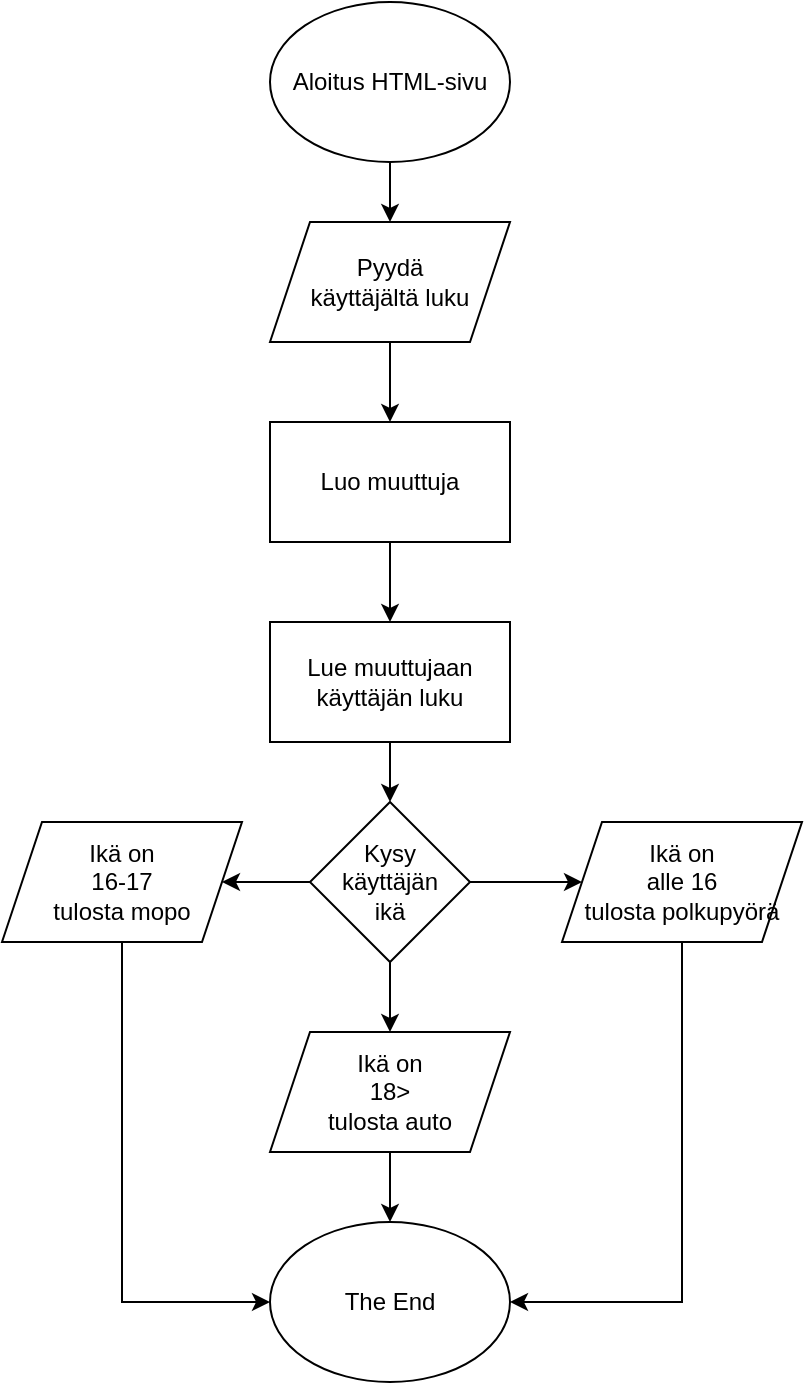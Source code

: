 <mxfile version="22.0.8" type="github">
  <diagram name="Sivu-1" id="jNaYSMbeP0Z_qt4pjJCi">
    <mxGraphModel dx="906" dy="773" grid="1" gridSize="10" guides="1" tooltips="1" connect="1" arrows="1" fold="1" page="1" pageScale="1" pageWidth="827" pageHeight="1169" math="0" shadow="0">
      <root>
        <mxCell id="0" />
        <mxCell id="1" parent="0" />
        <mxCell id="fHiISs76fz-oC04-sptV-9" value="" style="edgeStyle=orthogonalEdgeStyle;rounded=0;orthogonalLoop=1;jettySize=auto;html=1;" edge="1" parent="1" source="fHiISs76fz-oC04-sptV-1" target="fHiISs76fz-oC04-sptV-2">
          <mxGeometry relative="1" as="geometry" />
        </mxCell>
        <mxCell id="fHiISs76fz-oC04-sptV-1" value="Aloitus HTML-sivu" style="ellipse;whiteSpace=wrap;html=1;" vertex="1" parent="1">
          <mxGeometry x="354" y="10" width="120" height="80" as="geometry" />
        </mxCell>
        <mxCell id="fHiISs76fz-oC04-sptV-10" value="" style="edgeStyle=orthogonalEdgeStyle;rounded=0;orthogonalLoop=1;jettySize=auto;html=1;" edge="1" parent="1" source="fHiISs76fz-oC04-sptV-2" target="fHiISs76fz-oC04-sptV-3">
          <mxGeometry relative="1" as="geometry" />
        </mxCell>
        <mxCell id="fHiISs76fz-oC04-sptV-2" value="&lt;div&gt;Pyydä&lt;/div&gt;&lt;div&gt;käyttäjältä luku&lt;/div&gt;" style="shape=parallelogram;perimeter=parallelogramPerimeter;whiteSpace=wrap;html=1;fixedSize=1;" vertex="1" parent="1">
          <mxGeometry x="354" y="120" width="120" height="60" as="geometry" />
        </mxCell>
        <mxCell id="fHiISs76fz-oC04-sptV-11" value="" style="edgeStyle=orthogonalEdgeStyle;rounded=0;orthogonalLoop=1;jettySize=auto;html=1;" edge="1" parent="1" source="fHiISs76fz-oC04-sptV-3" target="fHiISs76fz-oC04-sptV-4">
          <mxGeometry relative="1" as="geometry" />
        </mxCell>
        <mxCell id="fHiISs76fz-oC04-sptV-3" value="Luo muuttuja" style="rounded=0;whiteSpace=wrap;html=1;" vertex="1" parent="1">
          <mxGeometry x="354" y="220" width="120" height="60" as="geometry" />
        </mxCell>
        <mxCell id="fHiISs76fz-oC04-sptV-12" value="" style="edgeStyle=orthogonalEdgeStyle;rounded=0;orthogonalLoop=1;jettySize=auto;html=1;" edge="1" parent="1" source="fHiISs76fz-oC04-sptV-4" target="fHiISs76fz-oC04-sptV-5">
          <mxGeometry relative="1" as="geometry" />
        </mxCell>
        <mxCell id="fHiISs76fz-oC04-sptV-4" value="&lt;div&gt;Lue muuttujaan&lt;/div&gt;&lt;div&gt;käyttäjän luku&lt;br&gt;&lt;/div&gt;" style="rounded=0;whiteSpace=wrap;html=1;" vertex="1" parent="1">
          <mxGeometry x="354" y="320" width="120" height="60" as="geometry" />
        </mxCell>
        <mxCell id="fHiISs76fz-oC04-sptV-13" value="" style="edgeStyle=orthogonalEdgeStyle;rounded=0;orthogonalLoop=1;jettySize=auto;html=1;" edge="1" parent="1" source="fHiISs76fz-oC04-sptV-5" target="fHiISs76fz-oC04-sptV-6">
          <mxGeometry relative="1" as="geometry" />
        </mxCell>
        <mxCell id="fHiISs76fz-oC04-sptV-14" value="" style="edgeStyle=orthogonalEdgeStyle;rounded=0;orthogonalLoop=1;jettySize=auto;html=1;" edge="1" parent="1" source="fHiISs76fz-oC04-sptV-5" target="fHiISs76fz-oC04-sptV-7">
          <mxGeometry relative="1" as="geometry" />
        </mxCell>
        <mxCell id="fHiISs76fz-oC04-sptV-18" value="" style="edgeStyle=orthogonalEdgeStyle;rounded=0;orthogonalLoop=1;jettySize=auto;html=1;" edge="1" parent="1" source="fHiISs76fz-oC04-sptV-5" target="fHiISs76fz-oC04-sptV-17">
          <mxGeometry relative="1" as="geometry" />
        </mxCell>
        <mxCell id="fHiISs76fz-oC04-sptV-5" value="&lt;div&gt;Kysy&lt;/div&gt;&lt;div&gt;käyttäjän&lt;/div&gt;&lt;div&gt;ikä&lt;br&gt;&lt;/div&gt;" style="rhombus;whiteSpace=wrap;html=1;" vertex="1" parent="1">
          <mxGeometry x="374" y="410" width="80" height="80" as="geometry" />
        </mxCell>
        <mxCell id="fHiISs76fz-oC04-sptV-6" value="&lt;div&gt;Ikä on&lt;/div&gt;&lt;div&gt;alle 16&lt;/div&gt;&lt;div&gt;tulosta polkupyörä&lt;br&gt;&lt;/div&gt;" style="shape=parallelogram;perimeter=parallelogramPerimeter;whiteSpace=wrap;html=1;fixedSize=1;" vertex="1" parent="1">
          <mxGeometry x="500" y="420" width="120" height="60" as="geometry" />
        </mxCell>
        <mxCell id="fHiISs76fz-oC04-sptV-15" value="" style="edgeStyle=orthogonalEdgeStyle;rounded=0;orthogonalLoop=1;jettySize=auto;html=1;" edge="1" parent="1" source="fHiISs76fz-oC04-sptV-7" target="fHiISs76fz-oC04-sptV-8">
          <mxGeometry relative="1" as="geometry" />
        </mxCell>
        <mxCell id="fHiISs76fz-oC04-sptV-7" value="&lt;div&gt;Ikä on&lt;/div&gt;&lt;div&gt;18&amp;gt;&lt;/div&gt;&lt;div&gt;tulosta auto&lt;br&gt;&lt;/div&gt;" style="shape=parallelogram;perimeter=parallelogramPerimeter;whiteSpace=wrap;html=1;fixedSize=1;" vertex="1" parent="1">
          <mxGeometry x="354" y="525" width="120" height="60" as="geometry" />
        </mxCell>
        <mxCell id="fHiISs76fz-oC04-sptV-8" value="The End" style="ellipse;whiteSpace=wrap;html=1;" vertex="1" parent="1">
          <mxGeometry x="354" y="620" width="120" height="80" as="geometry" />
        </mxCell>
        <mxCell id="fHiISs76fz-oC04-sptV-16" value="" style="endArrow=classic;html=1;rounded=0;exitX=0.5;exitY=1;exitDx=0;exitDy=0;entryX=1;entryY=0.5;entryDx=0;entryDy=0;" edge="1" parent="1" source="fHiISs76fz-oC04-sptV-6" target="fHiISs76fz-oC04-sptV-8">
          <mxGeometry width="50" height="50" relative="1" as="geometry">
            <mxPoint x="380" y="370" as="sourcePoint" />
            <mxPoint x="520" y="390" as="targetPoint" />
            <Array as="points">
              <mxPoint x="560" y="660" />
            </Array>
          </mxGeometry>
        </mxCell>
        <mxCell id="fHiISs76fz-oC04-sptV-17" value="&lt;div&gt;Ikä on&lt;/div&gt;&lt;div&gt;16-17&lt;/div&gt;&lt;div&gt;tulosta mopo&lt;br&gt;&lt;/div&gt;" style="shape=parallelogram;perimeter=parallelogramPerimeter;whiteSpace=wrap;html=1;fixedSize=1;" vertex="1" parent="1">
          <mxGeometry x="220" y="420" width="120" height="60" as="geometry" />
        </mxCell>
        <mxCell id="fHiISs76fz-oC04-sptV-19" value="" style="endArrow=classic;html=1;rounded=0;exitX=0.5;exitY=1;exitDx=0;exitDy=0;entryX=0;entryY=0.5;entryDx=0;entryDy=0;" edge="1" parent="1" source="fHiISs76fz-oC04-sptV-17" target="fHiISs76fz-oC04-sptV-8">
          <mxGeometry width="50" height="50" relative="1" as="geometry">
            <mxPoint x="380" y="370" as="sourcePoint" />
            <mxPoint x="430" y="320" as="targetPoint" />
            <Array as="points">
              <mxPoint x="280" y="660" />
            </Array>
          </mxGeometry>
        </mxCell>
      </root>
    </mxGraphModel>
  </diagram>
</mxfile>
